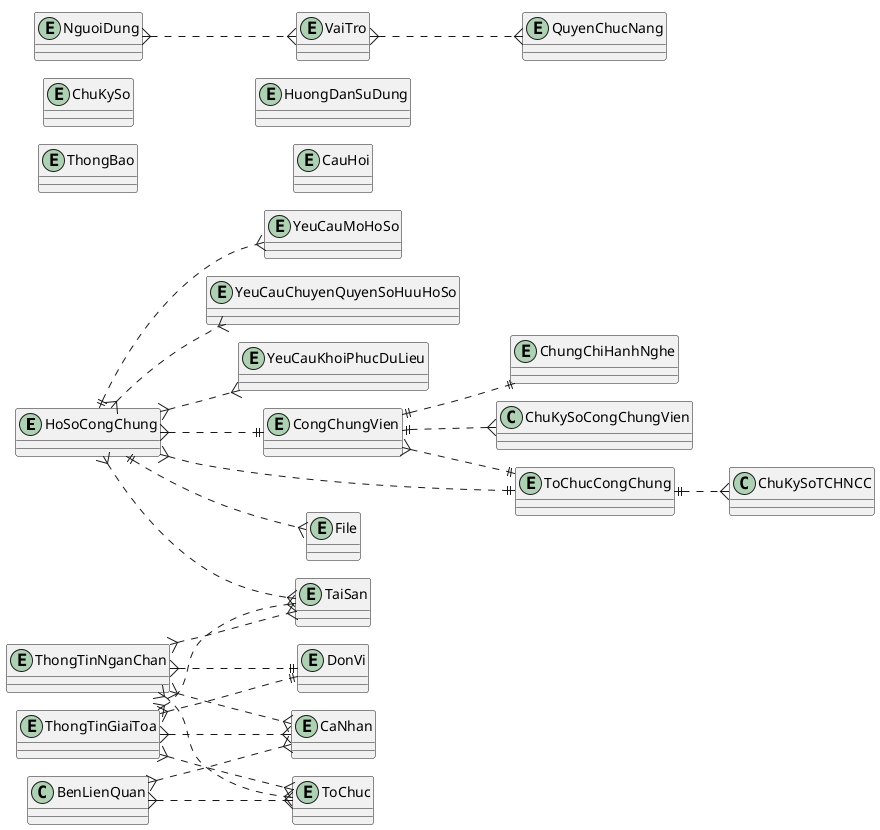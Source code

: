 @startuml erd
!pragma layout smetana
left to right direction
' Hồ sơ công chứng
entity HoSoCongChung
entity YeuCauMoHoSo
entity YeuCauChuyenQuyenSoHuuHoSo
entity YeuCauKhoiPhucDuLieu

' Đối tượng, tài sản
entity TaiSan
entity CaNhan
entity ToChuc

' Thông tin ngăn chặn
entity ThongTinNganChan
entity ThongTinGiaiToa

' Công chứng viên
entity CongChungVien
entity ChungChiHanhNghe
entity ChuKySo

' Tổ chức hành nghề công chứng
entity ToChucCongChung

' Quản lý đơn vị
entity DonVi

' Quản lý người dùng và vai trò
entity NguoiDung
entity VaiTro
entity QuyenChucNang

' Quản lý thông báo
entity ThongBao

' Quản lý hướng dẫn sử dụng
entity HuongDanSuDung

'Quản lý câu hỏi thường gặp
entity CauHoi

'Quản lý file
entity File

HoSoCongChung }..{  TaiSan
BenLienQuan }..{ CaNhan
BenLienQuan }..{ ToChuc
HoSoCongChung ||..{ YeuCauMoHoSo
HoSoCongChung }..|| CongChungVien
HoSoCongChung }..|| ToChucCongChung
HoSoCongChung }..{ YeuCauChuyenQuyenSoHuuHoSo
HoSoCongChung }..{ YeuCauKhoiPhucDuLieu
HoSoCongChung ||..{ File

ThongTinNganChan }..|| DonVi
ThongTinNganChan }..{  TaiSan
ThongTinNganChan }..{  CaNhan
ThongTinNganChan }..{  ToChuc
ThongTinGiaiToa }..|| DonVi
ThongTinGiaiToa }..{  TaiSan
ThongTinGiaiToa }..{  CaNhan
ThongTinGiaiToa }..{  ToChuc

CongChungVien ||..{ ChuKySoCongChungVien
CongChungVien ||..|| ChungChiHanhNghe
CongChungVien }..|| ToChucCongChung

ToChucCongChung ||..{ ChuKySoTCHNCC

NguoiDung }..{  VaiTro
VaiTro }..{ QuyenChucNang

@enduml